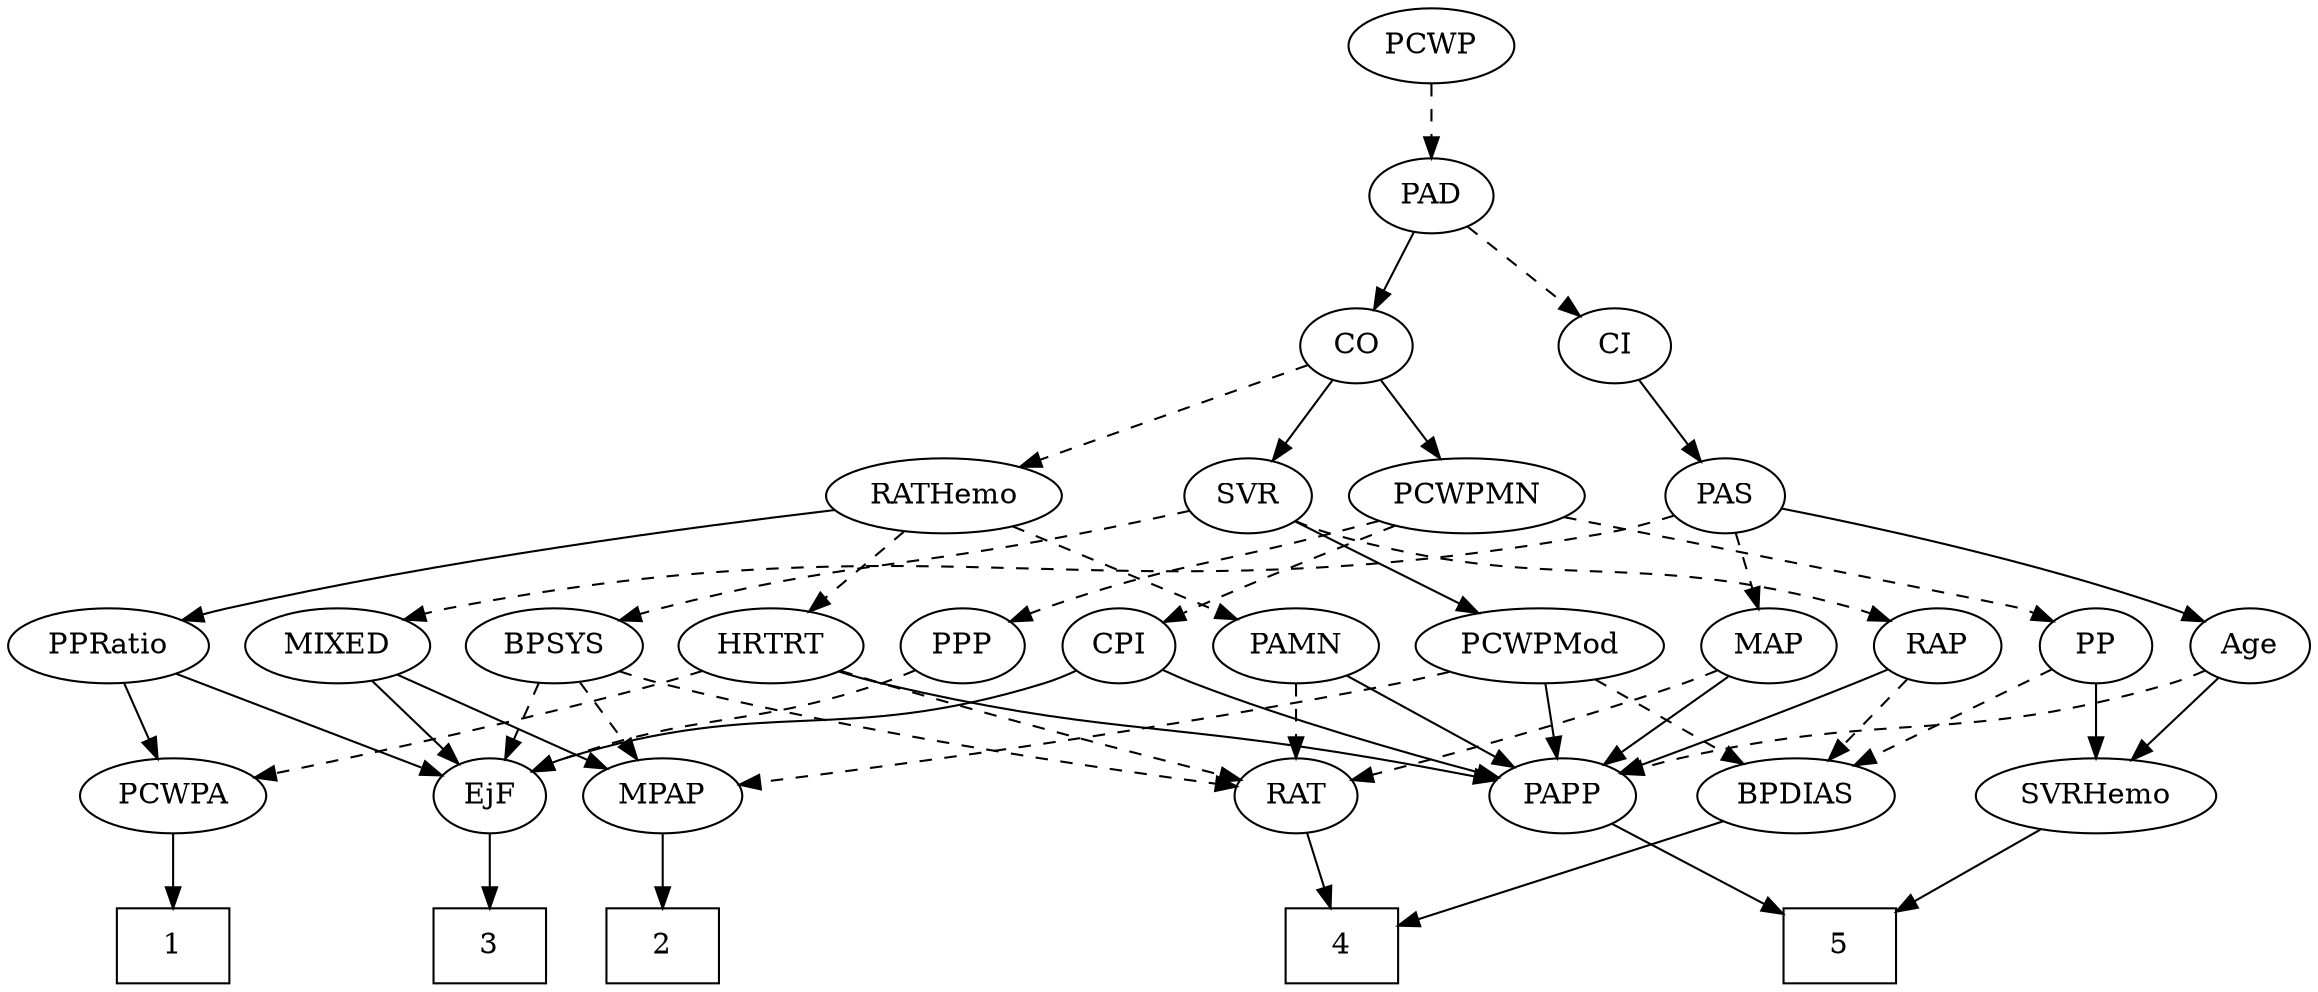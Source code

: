 strict digraph {
	graph [bb="0,0,1022.6,468"];
	node [label="\N"];
	1	[height=0.5,
		pos="941,18",
		shape=box,
		width=0.75];
	2	[height=0.5,
		pos="717,18",
		shape=box,
		width=0.75];
	3	[height=0.5,
		pos="813,18",
		shape=box,
		width=0.75];
	4	[height=0.5,
		pos="360,18",
		shape=box,
		width=0.75];
	5	[height=0.5,
		pos="239,18",
		shape=box,
		width=0.75];
	Age	[height=0.5,
		pos="99,162",
		width=0.75];
	SVRHemo	[height=0.5,
		pos="99,90",
		width=1.3902];
	Age -> SVRHemo	[pos="e,99,108.1 99,143.7 99,135.98 99,126.71 99,118.11",
		style=solid];
	PAPP	[height=0.5,
		pos="354,90",
		width=0.88464];
	Age -> PAPP	[pos="e,326.66,99.41 119.61,150.31 124.57,148.01 129.9,145.75 135,144 204.35,120.2 225,126.32 296,108 302.76,106.26 309.92,104.27 316.82,\
102.29",
		style=dashed];
	EjF	[height=0.5,
		pos="813,90",
		width=0.75];
	EjF -> 3	[pos="e,813,36.104 813,71.697 813,63.983 813,54.712 813,46.112",
		style=solid];
	RAP	[height=0.5,
		pos="172,162",
		width=0.77632];
	BPDIAS	[height=0.5,
		pos="245,90",
		width=1.1735];
	RAP -> BPDIAS	[pos="e,228.62,106.7 187.13,146.5 196.97,137.06 210.01,124.56 221.22,113.81",
		style=dashed];
	RAP -> PAPP	[pos="e,327.3,100.04 193.78,150.64 198.75,148.37 204.03,146.05 209,144 245.63,128.92 288.29,113.59 317.81,103.32",
		style=solid];
	MIXED	[height=0.5,
		pos="813,162",
		width=1.1193];
	MIXED -> EjF	[pos="e,813,108.1 813,143.7 813,135.98 813,126.71 813,118.11",
		style=solid];
	MPAP	[height=0.5,
		pos="717,90",
		width=0.97491];
	MIXED -> MPAP	[pos="e,736.35,105.11 792.64,146.15 778.62,135.93 759.82,122.22 744.47,111.03",
		style=solid];
	MPAP -> 2	[pos="e,717,36.104 717,71.697 717,63.983 717,54.712 717,46.112",
		style=solid];
	BPSYS	[height=0.5,
		pos="717,162",
		width=1.0471];
	BPSYS -> EjF	[pos="e,795.39,103.84 736.89,146.5 751.44,135.89 771.31,121.4 787.1,109.88",
		style=dashed];
	BPSYS -> MPAP	[pos="e,717,108.1 717,143.7 717,135.98 717,126.71 717,118.11",
		style=dashed];
	RAT	[height=0.5,
		pos="528,90",
		width=0.75827];
	BPSYS -> RAT	[pos="e,551.19,99.589 687.88,150.22 653.53,137.49 596.55,116.39 560.7,103.11",
		style=dashed];
	PAD	[height=0.5,
		pos="408,378",
		width=0.79437];
	CO	[height=0.5,
		pos="450,306",
		width=0.75];
	PAD -> CO	[pos="e,440.31,323.15 417.74,360.76 422.88,352.19 429.3,341.49 435.06,331.9",
		style=solid];
	CI	[height=0.5,
		pos="372,306",
		width=0.75];
	PAD -> CI	[pos="e,380.3,323.15 399.65,360.76 395.29,352.28 389.85,341.71 384.96,332.2",
		style=dashed];
	RATHemo	[height=0.5,
		pos="602,234",
		width=1.3721];
	CO -> RATHemo	[pos="e,572.43,248.62 471.78,294.97 495.53,284.03 534.01,266.31 563,252.96",
		style=dashed];
	SVR	[height=0.5,
		pos="284,234",
		width=0.77632];
	CO -> SVR	[pos="e,306.83,244.63 427.61,295.56 398.98,283.49 349.19,262.49 316.41,248.67",
		style=solid];
	PCWPMN	[height=0.5,
		pos="456,234",
		width=1.3902];
	CO -> PCWPMN	[pos="e,454.53,252.1 451.48,287.7 452.14,279.98 452.94,270.71 453.68,262.11",
		style=solid];
	PAS	[height=0.5,
		pos="361,234",
		width=0.75];
	PAS -> Age	[pos="e,119.58,173.8 339.3,222.8 333.45,220.32 327.06,217.85 321,216 240.47,191.4 215.03,206.18 135,180 133.08,179.37 131.13,178.66 129.18,\
177.91",
		style=solid];
	PAS -> MIXED	[pos="e,783.52,174.48 381.47,221.85 386.43,219.57 391.8,217.44 397,216 554.98,172.37 603.91,215.1 764,180 767.21,179.3 770.5,178.45 773.78,\
177.51",
		style=dashed];
	MAP	[height=0.5,
		pos="371,162",
		width=0.84854];
	PAS -> MAP	[pos="e,368.53,180.28 363.42,216.05 364.52,208.35 365.85,199.03 367.09,190.36",
		style=dashed];
	PAMN	[height=0.5,
		pos="528,162",
		width=1.011];
	PAMN -> RAT	[pos="e,528,108.1 528,143.7 528,135.98 528,126.71 528,118.11",
		style=dashed];
	PAMN -> PAPP	[pos="e,379.18,101.13 500.43,149.91 470.21,137.75 421.66,118.22 388.83,105.01",
		style=solid];
	RATHemo -> PAMN	[pos="e,544.06,178.19 584.84,216.76 574.94,207.4 562.36,195.5 551.55,185.28",
		style=dashed];
	PPRatio	[height=0.5,
		pos="983,162",
		width=1.1013];
	RATHemo -> PPRatio	[pos="e,953.45,174.19 648.98,228.13 713.79,220.83 833.94,205.14 934,180 937.19,179.2 940.46,178.28 943.73,177.3",
		style=solid];
	HRTRT	[height=0.5,
		pos="622,162",
		width=1.1013];
	RATHemo -> HRTRT	[pos="e,617.06,180.28 606.84,216.05 609.07,208.26 611.77,198.82 614.26,190.08",
		style=dashed];
	CPI	[height=0.5,
		pos="447,162",
		width=0.75];
	CPI -> EjF	[pos="e,789.96,99.559 467.51,149.97 472.46,147.69 477.83,145.52 483,144 602.56,108.97 639.48,135.48 761,108 767.32,106.57 773.97,104.69 \
780.32,102.71",
		style=solid];
	CPI -> PAPP	[pos="e,372.37,104.83 429.51,147.83 415.74,137.47 396.34,122.87 380.65,111.06",
		style=solid];
	RAT -> 4	[pos="e,387.01,30.255 505.34,79.559 477.38,67.909 429.48,47.952 396.36,34.148",
		style=solid];
	SVR -> RAP	[pos="e,191.29,175.05 264.49,220.81 246.66,209.67 220.1,193.06 200.01,180.5",
		style=dashed];
	SVR -> BPSYS	[pos="e,689.61,174.39 305.73,222.62 311.84,220.08 318.58,217.63 325,216 474.86,177.99 520.42,215.07 671,180 673.97,179.31 677.01,178.48 \
680.05,177.56",
		style=dashed];
	PCWPMod	[height=0.5,
		pos="270,162",
		width=1.4443];
	SVR -> PCWPMod	[pos="e,273.46,180.28 280.61,216.05 279.07,208.35 277.21,199.03 275.47,190.36",
		style=solid];
	PCWPMod -> MPAP	[pos="e,683.16,95.049 307.88,149.59 315.49,147.54 323.46,145.56 331,144 395.69,130.61 586.35,106.8 673.11,96.266",
		style=dashed];
	PCWPMod -> BPDIAS	[pos="e,251.17,108.28 263.95,144.05 261.13,136.18 257.72,126.62 254.57,117.79",
		style=dashed];
	PCWPMod -> PAPP	[pos="e,336.73,105.39 289.06,145.12 300.81,135.32 316.03,122.65 328.77,112.02",
		style=solid];
	PCWPA	[height=0.5,
		pos="941,90",
		width=1.1555];
	PCWPA -> 1	[pos="e,941,36.104 941,71.697 941,63.983 941,54.712 941,46.112",
		style=solid];
	PCWPMN -> CPI	[pos="e,449.2,180.1 453.78,215.7 452.78,207.98 451.59,198.71 450.49,190.11",
		style=dashed];
	PP	[height=0.5,
		pos="27,162",
		width=0.75];
	PCWPMN -> PP	[pos="e,47.483,174.11 419.73,221.48 412.27,219.42 404.43,217.46 397,216 250.5,187.22 206.72,220.44 63,180 61.054,179.45 59.082,178.81 \
57.117,178.1",
		style=dashed];
	PPP	[height=0.5,
		pos="898,162",
		width=0.75];
	PCWPMN -> PPP	[pos="e,877.51,174.09 498.41,224.11 512.83,221.28 529.08,218.28 544,216 684.6,194.49 725.18,218.89 862,180 863.94,179.45 865.91,178.8 \
867.88,178.08",
		style=dashed];
	SVRHemo -> 5	[pos="e,211.53,32.734 126.99,75.003 148.69,64.154 178.93,49.034 202.52,37.238",
		style=solid];
	BPDIAS -> 4	[pos="e,332.72,35.606 268.27,74.834 284.29,65.084 305.88,51.942 324.09,40.858",
		style=solid];
	MAP -> RAT	[pos="e,505.96,100.83 394.84,150.37 422.09,138.22 466.78,118.3 496.78,104.92",
		style=dashed];
	MAP -> PAPP	[pos="e,358.2,108.28 366.88,144.05 364.99,136.26 362.7,126.82 360.58,118.08",
		style=solid];
	PP -> SVRHemo	[pos="e,82.437,107.1 41.57,146.83 51.186,137.49 64.008,125.02 75.097,114.24",
		style=solid];
	PP -> BPDIAS	[pos="e,209.23,99.634 48.08,150.37 52.92,148.12 58.088,145.86 63,144 108.43,126.78 161.98,111.8 199.19,102.2",
		style=dashed];
	PPP -> EjF	[pos="e,829.34,104.46 881.61,147.5 869.03,137.14 851.46,122.67 837.25,110.97",
		style=dashed];
	PPRatio -> EjF	[pos="e,835.3,100.18 954.55,149.28 924.27,136.82 876.47,117.13 844.93,104.15",
		style=solid];
	PPRatio -> PCWPA	[pos="e,951.17,107.96 973.05,144.41 968.1,136.16 962.01,126.01 956.47,116.78",
		style=solid];
	PCWP	[height=0.5,
		pos="408,450",
		width=0.97491];
	PCWP -> PAD	[pos="e,408,396.1 408,431.7 408,423.98 408,414.71 408,406.11",
		style=dashed];
	CI -> PAS	[pos="e,363.71,252.28 369.34,288.05 368.13,280.35 366.66,271.03 365.3,262.36",
		style=solid];
	PAPP -> 5	[pos="e,266.17,35.541 333.17,76.324 316.97,66.46 294.1,52.537 274.95,40.883",
		style=solid];
	HRTRT -> RAT	[pos="e,545.38,103.94 602.07,146.15 587.88,135.59 568.7,121.31 553.41,109.92",
		style=dashed];
	HRTRT -> PCWPA	[pos="e,903.63,97.992 651.49,149.79 657.56,147.7 663.95,145.65 670,144 691.24,138.2 821.56,113.43 893.46,99.902",
		style=dashed];
	HRTRT -> PAPP	[pos="e,383.29,97.144 592.09,150.11 585.82,147.97 579.22,145.83 573,144 510.8,125.73 437.36,108.91 393.3,99.31",
		style=solid];
}

